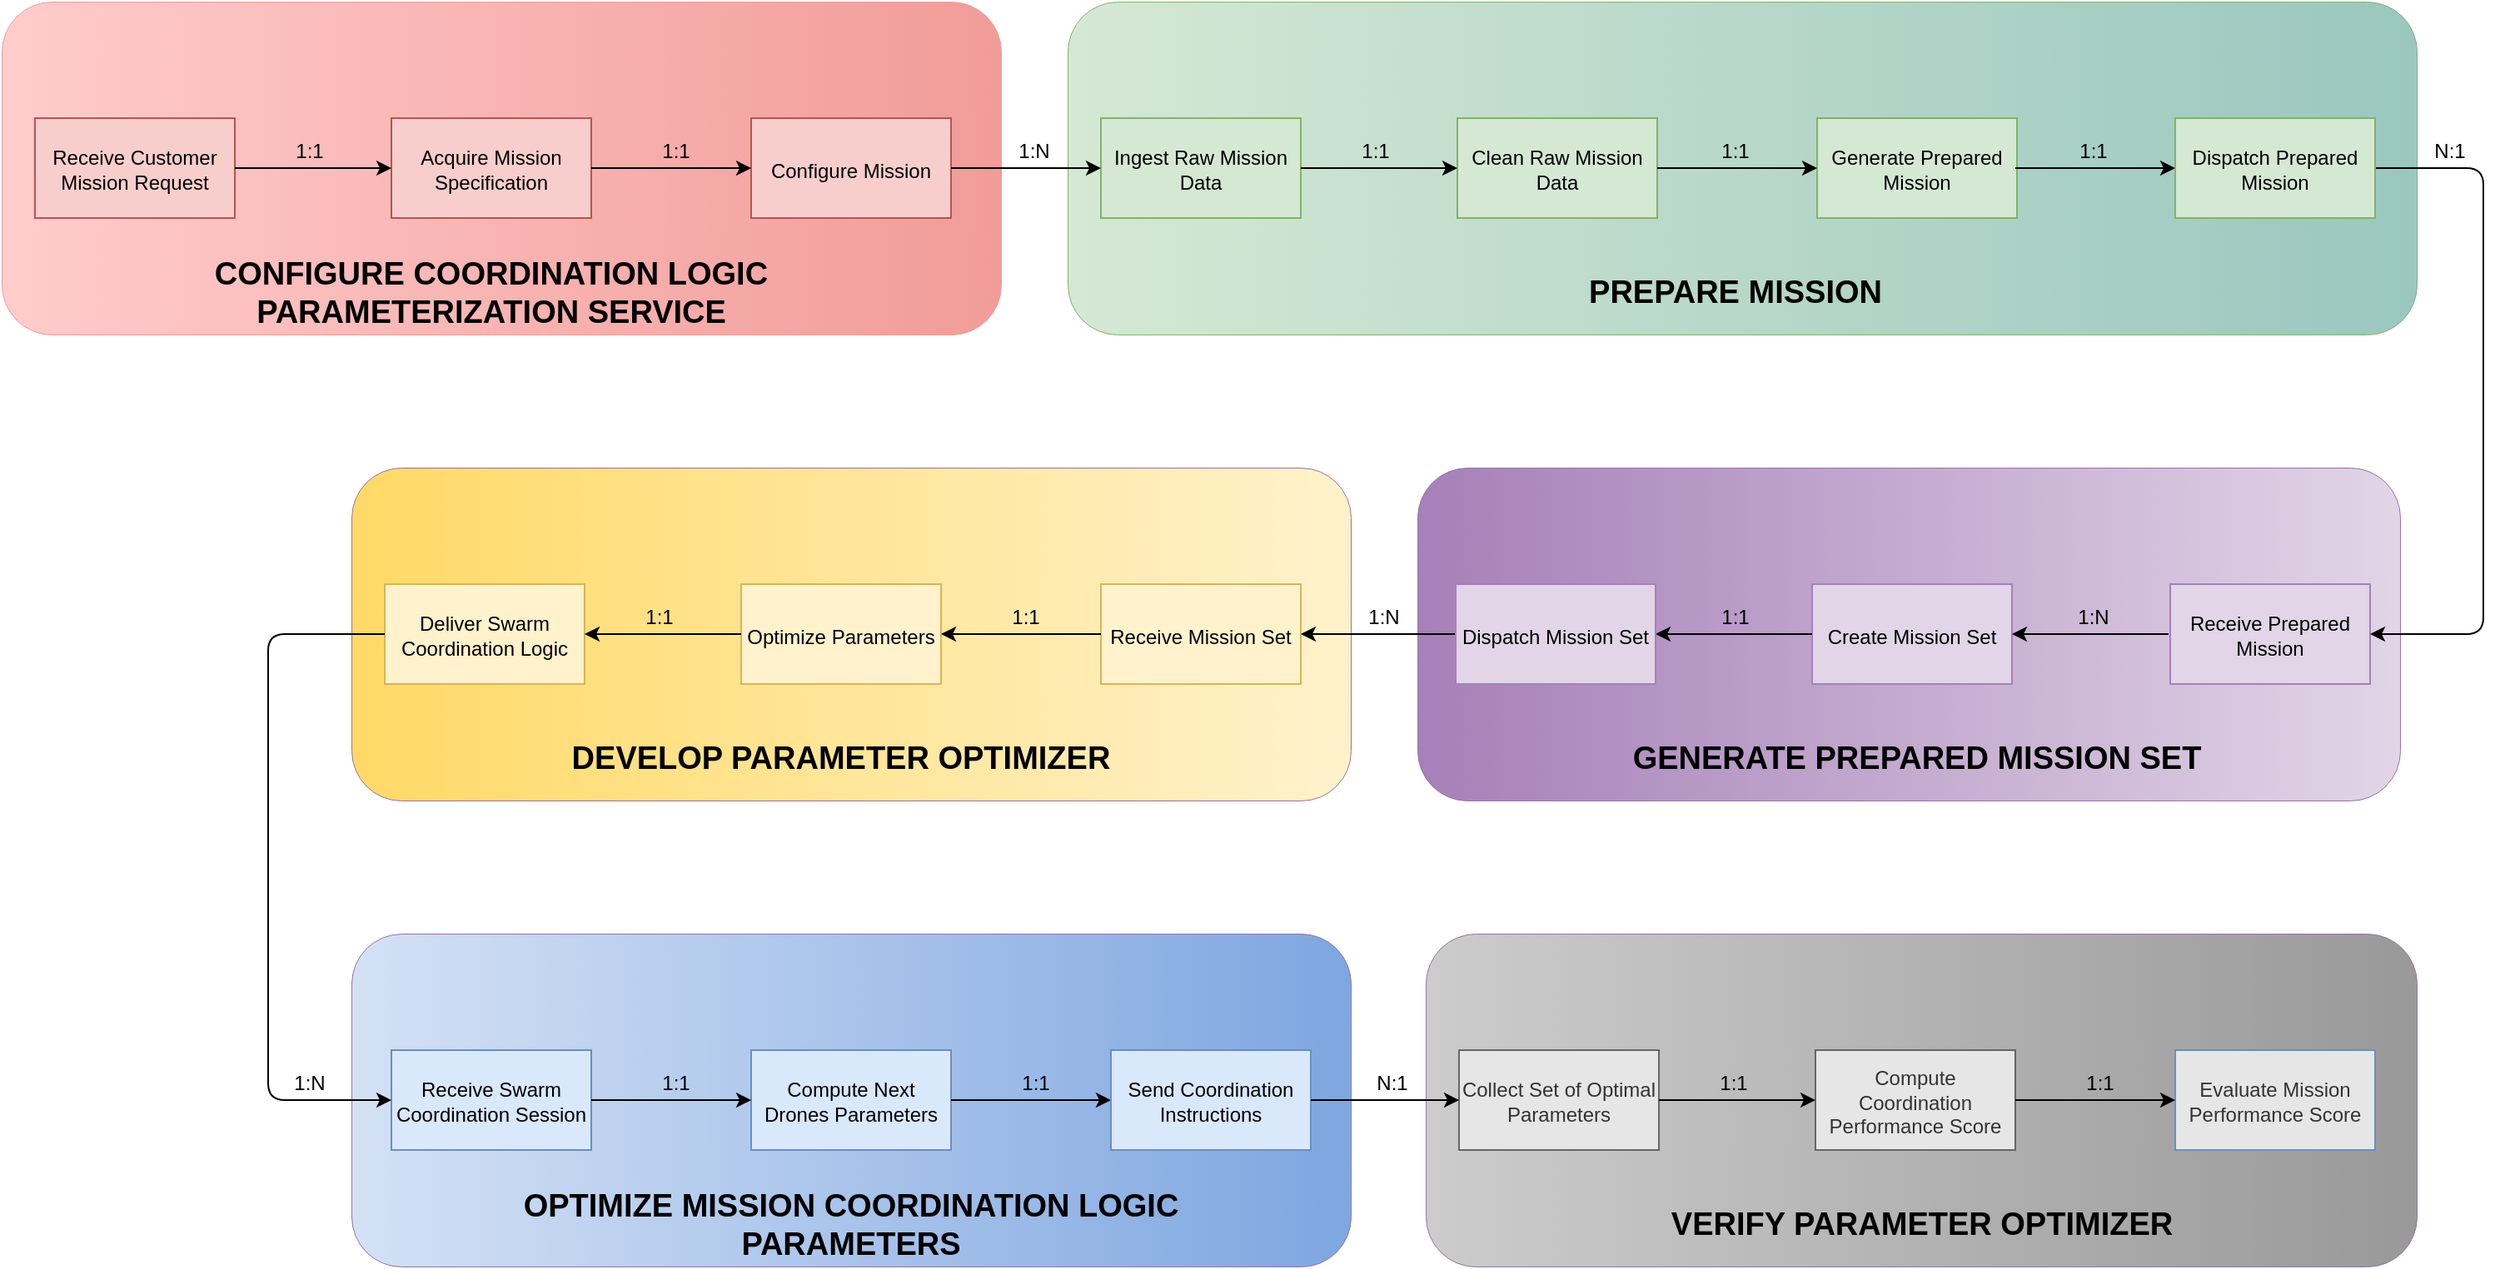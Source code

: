 <mxfile version="20.7.4" type="device"><diagram id="DMr0RwEuFnpG_pMcbXvV" name="Pagina-1"><mxGraphModel dx="1532" dy="820" grid="1" gridSize="10" guides="1" tooltips="1" connect="1" arrows="1" fold="1" page="1" pageScale="1" pageWidth="827" pageHeight="1169" math="0" shadow="0"><root><mxCell id="0"/><mxCell id="1" parent="0"/><mxCell id="oqqPUvD2HVeiTPIaYpO5-12" value="" style="rounded=1;whiteSpace=wrap;html=1;fillColor=#ffcccc;strokeColor=#F19C99;gradientColor=#F19C99;shadow=0;sketch=0;strokeWidth=0.5;glass=0;gradientDirection=east;" parent="1" vertex="1"><mxGeometry x="120" y="40" width="600" height="200" as="geometry"/></mxCell><mxCell id="dUVxUXvOjs3GDt1inyc5-2" value="&lt;font size=&quot;1&quot; style=&quot;&quot;&gt;&lt;b style=&quot;font-size: 19px;&quot;&gt;CONFIGURE COORDINATION LOGIC PARAMETERIZATION SERVICE&lt;/b&gt;&lt;/font&gt;" style="text;html=1;strokeColor=none;fillColor=none;align=center;verticalAlign=middle;whiteSpace=wrap;rounded=0;" parent="1" vertex="1"><mxGeometry x="154" y="200" width="520" height="30" as="geometry"/></mxCell><mxCell id="dUVxUXvOjs3GDt1inyc5-3" value="&lt;p style=&quot;line-height: 58%;&quot;&gt;&lt;font style=&quot;font-size: 12px;&quot;&gt;Receive Customer Mission Request&lt;/font&gt;&lt;/p&gt;" style="rounded=0;whiteSpace=wrap;html=1;fontSize=19;fillColor=#f8cecc;strokeColor=#b85450;" parent="1" vertex="1"><mxGeometry x="140" y="110" width="120" height="60" as="geometry"/></mxCell><mxCell id="dUVxUXvOjs3GDt1inyc5-5" value="&lt;p style=&quot;line-height: 58%;&quot;&gt;&lt;font style=&quot;font-size: 12px;&quot;&gt;Acquire Mission Specification&lt;/font&gt;&lt;/p&gt;" style="rounded=0;whiteSpace=wrap;html=1;fontSize=19;fillColor=#f8cecc;strokeColor=#b85450;" parent="1" vertex="1"><mxGeometry x="354" y="110" width="120" height="60" as="geometry"/></mxCell><mxCell id="dUVxUXvOjs3GDt1inyc5-6" value="&lt;p style=&quot;line-height: 58%;&quot;&gt;&lt;font style=&quot;font-size: 12px;&quot;&gt;Configure Mission&lt;/font&gt;&lt;/p&gt;" style="rounded=0;whiteSpace=wrap;html=1;fontSize=19;fillColor=#f8cecc;strokeColor=#b85450;" parent="1" vertex="1"><mxGeometry x="570" y="110" width="120" height="60" as="geometry"/></mxCell><mxCell id="dUVxUXvOjs3GDt1inyc5-7" value="" style="endArrow=classic;html=1;rounded=0;fontSize=12;exitX=1;exitY=0.5;exitDx=0;exitDy=0;entryX=0;entryY=0.5;entryDx=0;entryDy=0;" parent="1" source="dUVxUXvOjs3GDt1inyc5-3" target="dUVxUXvOjs3GDt1inyc5-5" edge="1"><mxGeometry width="50" height="50" relative="1" as="geometry"><mxPoint x="220" y="340" as="sourcePoint"/><mxPoint x="270" y="290" as="targetPoint"/></mxGeometry></mxCell><mxCell id="dUVxUXvOjs3GDt1inyc5-8" value="" style="endArrow=classic;html=1;rounded=0;fontSize=12;exitX=1;exitY=0.5;exitDx=0;exitDy=0;entryX=0;entryY=0.5;entryDx=0;entryDy=0;" parent="1" source="dUVxUXvOjs3GDt1inyc5-5" target="dUVxUXvOjs3GDt1inyc5-6" edge="1"><mxGeometry width="50" height="50" relative="1" as="geometry"><mxPoint x="510" y="80" as="sourcePoint"/><mxPoint x="560" y="30" as="targetPoint"/></mxGeometry></mxCell><mxCell id="dUVxUXvOjs3GDt1inyc5-9" value="1:1" style="text;html=1;strokeColor=none;fillColor=none;align=center;verticalAlign=middle;whiteSpace=wrap;rounded=0;fontSize=12;" parent="1" vertex="1"><mxGeometry x="290" y="120" width="30" height="20" as="geometry"/></mxCell><mxCell id="dUVxUXvOjs3GDt1inyc5-10" value="1:1" style="text;html=1;strokeColor=none;fillColor=none;align=center;verticalAlign=middle;whiteSpace=wrap;rounded=0;fontSize=12;" parent="1" vertex="1"><mxGeometry x="510" y="120" width="30" height="20" as="geometry"/></mxCell><mxCell id="dUVxUXvOjs3GDt1inyc5-11" value="" style="rounded=1;whiteSpace=wrap;html=1;fillColor=#d5e8d4;strokeColor=#82b366;shadow=0;sketch=0;strokeWidth=0.5;glass=0;gradientColor=#9AC7BF;gradientDirection=east;" parent="1" vertex="1"><mxGeometry x="760" y="40" width="810" height="200" as="geometry"/></mxCell><mxCell id="dUVxUXvOjs3GDt1inyc5-12" value="&lt;font size=&quot;1&quot; style=&quot;&quot;&gt;&lt;b style=&quot;font-size: 19px;&quot;&gt;PREPARE MISSION&lt;/b&gt;&lt;/font&gt;" style="text;html=1;strokeColor=none;fillColor=none;align=center;verticalAlign=middle;whiteSpace=wrap;rounded=0;" parent="1" vertex="1"><mxGeometry x="901" y="200" width="520" height="30" as="geometry"/></mxCell><mxCell id="dUVxUXvOjs3GDt1inyc5-13" value="&lt;p style=&quot;line-height: 58%;&quot;&gt;&lt;font style=&quot;font-size: 12px;&quot;&gt;Ingest Raw Mission Data&lt;/font&gt;&lt;/p&gt;" style="rounded=0;whiteSpace=wrap;html=1;fontSize=19;fillColor=#d5e8d4;strokeColor=#82b366;" parent="1" vertex="1"><mxGeometry x="780" y="110" width="120" height="60" as="geometry"/></mxCell><mxCell id="dUVxUXvOjs3GDt1inyc5-14" value="&lt;p style=&quot;line-height: 58%;&quot;&gt;&lt;font style=&quot;font-size: 12px;&quot;&gt;Clean Raw Mission Data&lt;/font&gt;&lt;/p&gt;" style="rounded=0;whiteSpace=wrap;html=1;fontSize=19;fillColor=#d5e8d4;strokeColor=#82b366;" parent="1" vertex="1"><mxGeometry x="994" y="110" width="120" height="60" as="geometry"/></mxCell><mxCell id="dUVxUXvOjs3GDt1inyc5-15" value="&lt;p style=&quot;line-height: 58%;&quot;&gt;&lt;font style=&quot;font-size: 12px;&quot;&gt;Generate Prepared Mission&lt;/font&gt;&lt;/p&gt;" style="rounded=0;whiteSpace=wrap;html=1;fontSize=19;fillColor=#d5e8d4;strokeColor=#82b366;" parent="1" vertex="1"><mxGeometry x="1210" y="110" width="120" height="60" as="geometry"/></mxCell><mxCell id="dUVxUXvOjs3GDt1inyc5-16" value="" style="endArrow=classic;html=1;rounded=0;fontSize=12;exitX=1;exitY=0.5;exitDx=0;exitDy=0;entryX=0;entryY=0.5;entryDx=0;entryDy=0;" parent="1" source="dUVxUXvOjs3GDt1inyc5-13" target="dUVxUXvOjs3GDt1inyc5-14" edge="1"><mxGeometry width="50" height="50" relative="1" as="geometry"><mxPoint x="860" y="340" as="sourcePoint"/><mxPoint x="910" y="290" as="targetPoint"/></mxGeometry></mxCell><mxCell id="dUVxUXvOjs3GDt1inyc5-17" value="" style="endArrow=classic;html=1;rounded=0;fontSize=12;exitX=1;exitY=0.5;exitDx=0;exitDy=0;entryX=0;entryY=0.5;entryDx=0;entryDy=0;" parent="1" source="dUVxUXvOjs3GDt1inyc5-14" target="dUVxUXvOjs3GDt1inyc5-15" edge="1"><mxGeometry width="50" height="50" relative="1" as="geometry"><mxPoint x="1150" y="80" as="sourcePoint"/><mxPoint x="1200" y="30" as="targetPoint"/></mxGeometry></mxCell><mxCell id="dUVxUXvOjs3GDt1inyc5-18" value="1:1" style="text;html=1;strokeColor=none;fillColor=none;align=center;verticalAlign=middle;whiteSpace=wrap;rounded=0;fontSize=12;" parent="1" vertex="1"><mxGeometry x="930" y="120" width="30" height="20" as="geometry"/></mxCell><mxCell id="dUVxUXvOjs3GDt1inyc5-19" value="1:1" style="text;html=1;strokeColor=none;fillColor=none;align=center;verticalAlign=middle;whiteSpace=wrap;rounded=0;fontSize=12;" parent="1" vertex="1"><mxGeometry x="1146" y="120" width="30" height="20" as="geometry"/></mxCell><mxCell id="dUVxUXvOjs3GDt1inyc5-20" value="" style="endArrow=classic;html=1;rounded=0;fontSize=12;exitX=1;exitY=0.5;exitDx=0;exitDy=0;entryX=0;entryY=0.5;entryDx=0;entryDy=0;" parent="1" source="dUVxUXvOjs3GDt1inyc5-6" target="dUVxUXvOjs3GDt1inyc5-13" edge="1"><mxGeometry width="50" height="50" relative="1" as="geometry"><mxPoint x="660" y="350" as="sourcePoint"/><mxPoint x="710" y="300" as="targetPoint"/></mxGeometry></mxCell><mxCell id="dUVxUXvOjs3GDt1inyc5-21" value="1:N" style="text;html=1;strokeColor=none;fillColor=none;align=center;verticalAlign=middle;whiteSpace=wrap;rounded=0;fontSize=12;" parent="1" vertex="1"><mxGeometry x="720" y="120" width="40" height="20" as="geometry"/></mxCell><mxCell id="dUVxUXvOjs3GDt1inyc5-22" value="" style="rounded=1;whiteSpace=wrap;html=1;fillColor=#e1d5e7;strokeColor=#9673a6;shadow=0;sketch=0;strokeWidth=0.5;glass=0;gradientColor=#A680B8;gradientDirection=west;" parent="1" vertex="1"><mxGeometry x="970" y="320" width="590" height="200" as="geometry"/></mxCell><mxCell id="dUVxUXvOjs3GDt1inyc5-23" value="&lt;span style=&quot;font-size: 19px;&quot;&gt;&lt;b&gt;GENERATE PREPARED MISSION SET&lt;/b&gt;&lt;/span&gt;" style="text;html=1;strokeColor=none;fillColor=none;align=center;verticalAlign=middle;whiteSpace=wrap;rounded=0;" parent="1" vertex="1"><mxGeometry x="1010" y="480" width="520" height="30" as="geometry"/></mxCell><mxCell id="dUVxUXvOjs3GDt1inyc5-24" value="&lt;p style=&quot;line-height: 58%;&quot;&gt;&lt;font style=&quot;font-size: 12px;&quot;&gt;Create Mission Set&lt;/font&gt;&lt;/p&gt;" style="rounded=0;whiteSpace=wrap;html=1;fontSize=19;fillColor=#e1d5e7;strokeColor=#A680B8;" parent="1" vertex="1"><mxGeometry x="1207" y="390" width="120" height="60" as="geometry"/></mxCell><mxCell id="dUVxUXvOjs3GDt1inyc5-26" value="&lt;p style=&quot;line-height: 58%;&quot;&gt;&lt;span style=&quot;font-size: 12px;&quot;&gt;Receive Prepared Mission&lt;/span&gt;&lt;/p&gt;" style="rounded=0;whiteSpace=wrap;html=1;fontSize=19;fillColor=#E1D5E7;strokeColor=#A680B8;" parent="1" vertex="1"><mxGeometry x="1422" y="390" width="120" height="60" as="geometry"/></mxCell><mxCell id="dUVxUXvOjs3GDt1inyc5-27" value="" style="endArrow=none;html=1;rounded=0;fontSize=12;exitX=1;exitY=0.5;exitDx=0;exitDy=0;entryX=0;entryY=0.5;entryDx=0;entryDy=0;startArrow=classic;startFill=1;endFill=0;" parent="1" source="dUVxUXvOjs3GDt1inyc5-24" edge="1"><mxGeometry width="50" height="50" relative="1" as="geometry"><mxPoint x="1287" y="620" as="sourcePoint"/><mxPoint x="1421" y="420" as="targetPoint"/></mxGeometry></mxCell><mxCell id="dUVxUXvOjs3GDt1inyc5-29" value="1:N" style="text;html=1;strokeColor=none;fillColor=none;align=center;verticalAlign=middle;whiteSpace=wrap;rounded=0;fontSize=12;" parent="1" vertex="1"><mxGeometry x="1361" y="400" width="30" height="20" as="geometry"/></mxCell><mxCell id="dUVxUXvOjs3GDt1inyc5-31" value="" style="endArrow=classic;html=1;rounded=1;fontSize=12;entryX=1;entryY=0.5;entryDx=0;entryDy=0;exitX=1;exitY=0.5;exitDx=0;exitDy=0;" parent="1" source="uW7RBMvdXutSyzCUUEnO-3" target="dUVxUXvOjs3GDt1inyc5-26" edge="1"><mxGeometry width="50" height="50" relative="1" as="geometry"><mxPoint x="1550" y="140" as="sourcePoint"/><mxPoint x="1530" y="140" as="targetPoint"/><Array as="points"><mxPoint x="1610" y="140"/><mxPoint x="1610" y="420"/></Array></mxGeometry></mxCell><mxCell id="dUVxUXvOjs3GDt1inyc5-32" value="N:1" style="text;html=1;strokeColor=none;fillColor=none;align=center;verticalAlign=middle;whiteSpace=wrap;rounded=0;fontSize=12;" parent="1" vertex="1"><mxGeometry x="1570" y="120" width="40" height="20" as="geometry"/></mxCell><mxCell id="dUVxUXvOjs3GDt1inyc5-33" value="" style="rounded=1;whiteSpace=wrap;html=1;fillColor=#D4E1F5;strokeColor=#9673a6;shadow=0;sketch=0;strokeWidth=0.5;glass=0;gradientColor=#7EA6E0;gradientDirection=east;" parent="1" vertex="1"><mxGeometry x="330" y="600" width="600" height="200" as="geometry"/></mxCell><mxCell id="dUVxUXvOjs3GDt1inyc5-34" value="&lt;font size=&quot;1&quot; style=&quot;&quot;&gt;&lt;b style=&quot;font-size: 19px;&quot;&gt;OPTIMIZE MISSION COORDINATION LOGIC PARAMETERS&lt;/b&gt;&lt;/font&gt;" style="text;html=1;strokeColor=none;fillColor=none;align=center;verticalAlign=middle;whiteSpace=wrap;rounded=0;" parent="1" vertex="1"><mxGeometry x="370" y="760" width="520" height="30" as="geometry"/></mxCell><mxCell id="dUVxUXvOjs3GDt1inyc5-36" value="&lt;p style=&quot;line-height: 58%;&quot;&gt;&lt;font style=&quot;font-size: 12px;&quot;&gt;Receive Swarm Coordination Session&lt;/font&gt;&lt;/p&gt;" style="rounded=0;whiteSpace=wrap;html=1;fontSize=19;fillColor=#dae8fc;strokeColor=#6c8ebf;" parent="1" vertex="1"><mxGeometry x="354" y="670" width="120" height="60" as="geometry"/></mxCell><mxCell id="dUVxUXvOjs3GDt1inyc5-37" value="&lt;p style=&quot;line-height: 58%;&quot;&gt;&lt;span style=&quot;font-size: 12px;&quot;&gt;Compute Next Drones Parameters&lt;/span&gt;&lt;br&gt;&lt;/p&gt;" style="rounded=0;whiteSpace=wrap;html=1;fontSize=19;fillColor=#dae8fc;strokeColor=#6c8ebf;" parent="1" vertex="1"><mxGeometry x="570" y="670" width="120" height="60" as="geometry"/></mxCell><mxCell id="dUVxUXvOjs3GDt1inyc5-39" value="" style="endArrow=classic;html=1;rounded=0;fontSize=12;exitX=1;exitY=0.5;exitDx=0;exitDy=0;entryX=0;entryY=0.5;entryDx=0;entryDy=0;startArrow=none;startFill=0;endFill=1;" parent="1" source="dUVxUXvOjs3GDt1inyc5-36" target="dUVxUXvOjs3GDt1inyc5-37" edge="1"><mxGeometry width="50" height="50" relative="1" as="geometry"><mxPoint x="510" y="640" as="sourcePoint"/><mxPoint x="560" y="590" as="targetPoint"/></mxGeometry></mxCell><mxCell id="dUVxUXvOjs3GDt1inyc5-41" value="1:1" style="text;html=1;strokeColor=none;fillColor=none;align=center;verticalAlign=middle;whiteSpace=wrap;rounded=0;fontSize=12;" parent="1" vertex="1"><mxGeometry x="510" y="680" width="30" height="20" as="geometry"/></mxCell><mxCell id="dUVxUXvOjs3GDt1inyc5-43" value="" style="rounded=1;whiteSpace=wrap;html=1;fillColor=#FFF2CC;strokeColor=#9673a6;shadow=0;sketch=0;strokeWidth=0.5;glass=0;gradientColor=#FFD966;gradientDirection=west;" parent="1" vertex="1"><mxGeometry x="330" y="320" width="600" height="200" as="geometry"/></mxCell><mxCell id="dUVxUXvOjs3GDt1inyc5-44" value="&lt;font size=&quot;1&quot; style=&quot;&quot;&gt;&lt;b style=&quot;font-size: 19px;&quot;&gt;DEVELOP PARAMETER OPTIMIZER&lt;/b&gt;&lt;/font&gt;" style="text;html=1;strokeColor=none;fillColor=none;align=center;verticalAlign=middle;whiteSpace=wrap;rounded=0;" parent="1" vertex="1"><mxGeometry x="364" y="480" width="520" height="30" as="geometry"/></mxCell><mxCell id="dUVxUXvOjs3GDt1inyc5-45" value="&lt;p style=&quot;line-height: 58%;&quot;&gt;&lt;font style=&quot;font-size: 12px;&quot;&gt;Deliver Swarm Coordination Logic&lt;/font&gt;&lt;/p&gt;" style="rounded=0;whiteSpace=wrap;html=1;fontSize=19;fillColor=#fff2cc;strokeColor=#d6b656;" parent="1" vertex="1"><mxGeometry x="350" y="390" width="120" height="60" as="geometry"/></mxCell><mxCell id="dUVxUXvOjs3GDt1inyc5-46" value="&lt;p style=&quot;line-height: 58%;&quot;&gt;&lt;font style=&quot;font-size: 12px;&quot;&gt;Optimize Parameters&lt;/font&gt;&lt;/p&gt;" style="rounded=0;whiteSpace=wrap;html=1;fontSize=19;fillColor=#fff2cc;strokeColor=#d6b656;" parent="1" vertex="1"><mxGeometry x="564" y="390" width="120" height="60" as="geometry"/></mxCell><mxCell id="dUVxUXvOjs3GDt1inyc5-47" value="&lt;p style=&quot;line-height: 58%;&quot;&gt;&lt;span style=&quot;font-size: 12px;&quot;&gt;Receive Mission Set&lt;/span&gt;&lt;/p&gt;" style="rounded=0;whiteSpace=wrap;html=1;fontSize=19;fillColor=#fff2cc;strokeColor=#d6b656;" parent="1" vertex="1"><mxGeometry x="780" y="390" width="120" height="60" as="geometry"/></mxCell><mxCell id="dUVxUXvOjs3GDt1inyc5-48" value="" style="endArrow=none;html=1;rounded=0;fontSize=12;exitX=1;exitY=0.5;exitDx=0;exitDy=0;entryX=0;entryY=0.5;entryDx=0;entryDy=0;startArrow=classic;startFill=1;endFill=0;" parent="1" source="dUVxUXvOjs3GDt1inyc5-45" target="dUVxUXvOjs3GDt1inyc5-46" edge="1"><mxGeometry width="50" height="50" relative="1" as="geometry"><mxPoint x="430" y="620" as="sourcePoint"/><mxPoint x="480" y="570" as="targetPoint"/></mxGeometry></mxCell><mxCell id="dUVxUXvOjs3GDt1inyc5-49" value="" style="endArrow=none;html=1;rounded=0;fontSize=12;exitX=1;exitY=0.5;exitDx=0;exitDy=0;entryX=0;entryY=0.5;entryDx=0;entryDy=0;startArrow=classic;startFill=1;endFill=0;" parent="1" source="dUVxUXvOjs3GDt1inyc5-46" target="dUVxUXvOjs3GDt1inyc5-47" edge="1"><mxGeometry width="50" height="50" relative="1" as="geometry"><mxPoint x="720" y="360" as="sourcePoint"/><mxPoint x="770" y="310" as="targetPoint"/></mxGeometry></mxCell><mxCell id="dUVxUXvOjs3GDt1inyc5-50" value="1:1" style="text;html=1;strokeColor=none;fillColor=none;align=center;verticalAlign=middle;whiteSpace=wrap;rounded=0;fontSize=12;" parent="1" vertex="1"><mxGeometry x="500" y="400" width="30" height="20" as="geometry"/></mxCell><mxCell id="dUVxUXvOjs3GDt1inyc5-51" value="1:1" style="text;html=1;strokeColor=none;fillColor=none;align=center;verticalAlign=middle;whiteSpace=wrap;rounded=0;fontSize=12;" parent="1" vertex="1"><mxGeometry x="720" y="400" width="30" height="20" as="geometry"/></mxCell><mxCell id="dUVxUXvOjs3GDt1inyc5-52" value="1:N" style="text;html=1;strokeColor=none;fillColor=none;align=center;verticalAlign=middle;whiteSpace=wrap;rounded=0;fontSize=12;" parent="1" vertex="1"><mxGeometry x="930" y="400" width="40" height="20" as="geometry"/></mxCell><mxCell id="dUVxUXvOjs3GDt1inyc5-53" value="" style="endArrow=classic;html=1;rounded=1;fontSize=12;entryX=1;entryY=0.5;entryDx=0;entryDy=0;exitX=0;exitY=0.5;exitDx=0;exitDy=0;" parent="1" source="uW7RBMvdXutSyzCUUEnO-6" target="dUVxUXvOjs3GDt1inyc5-47" edge="1"><mxGeometry width="50" height="50" relative="1" as="geometry"><mxPoint x="730" y="530" as="sourcePoint"/><mxPoint x="890" y="550" as="targetPoint"/></mxGeometry></mxCell><mxCell id="dUVxUXvOjs3GDt1inyc5-54" value="" style="endArrow=classic;html=1;rounded=1;fontSize=12;exitX=0;exitY=0.5;exitDx=0;exitDy=0;entryX=0;entryY=0.5;entryDx=0;entryDy=0;" parent="1" source="dUVxUXvOjs3GDt1inyc5-45" target="dUVxUXvOjs3GDt1inyc5-36" edge="1"><mxGeometry width="50" height="50" relative="1" as="geometry"><mxPoint x="40" y="470" as="sourcePoint"/><mxPoint x="140" y="700" as="targetPoint"/><Array as="points"><mxPoint x="280" y="420"/><mxPoint x="280" y="700"/></Array></mxGeometry></mxCell><mxCell id="dUVxUXvOjs3GDt1inyc5-56" value="1:N" style="text;html=1;strokeColor=none;fillColor=none;align=center;verticalAlign=middle;whiteSpace=wrap;rounded=0;fontSize=12;" parent="1" vertex="1"><mxGeometry x="290" y="680" width="30" height="20" as="geometry"/></mxCell><mxCell id="dUVxUXvOjs3GDt1inyc5-57" value="" style="rounded=1;whiteSpace=wrap;html=1;fillColor=#CCCCCC;strokeColor=#9673a6;shadow=0;sketch=0;strokeWidth=0.5;glass=0;gradientColor=#999999;gradientDirection=east;" parent="1" vertex="1"><mxGeometry x="975" y="600" width="595" height="200" as="geometry"/></mxCell><mxCell id="dUVxUXvOjs3GDt1inyc5-58" value="&lt;font size=&quot;1&quot; style=&quot;&quot;&gt;&lt;b style=&quot;font-size: 19px;&quot;&gt;VERIFY PARAMETER OPTIMIZER&lt;/b&gt;&lt;/font&gt;" style="text;html=1;strokeColor=none;fillColor=none;align=center;verticalAlign=middle;whiteSpace=wrap;rounded=0;" parent="1" vertex="1"><mxGeometry x="1012.5" y="760" width="520" height="30" as="geometry"/></mxCell><mxCell id="dUVxUXvOjs3GDt1inyc5-59" value="&lt;p style=&quot;line-height: 58%;&quot;&gt;&lt;font style=&quot;font-size: 12px;&quot;&gt;Collect Set of Optimal Parameters&lt;/font&gt;&lt;/p&gt;" style="rounded=0;whiteSpace=wrap;html=1;fontSize=19;fillColor=#E6E6E6;strokeColor=#666666;fontColor=#333333;" parent="1" vertex="1"><mxGeometry x="995" y="670" width="120" height="60" as="geometry"/></mxCell><mxCell id="dUVxUXvOjs3GDt1inyc5-60" value="&lt;p style=&quot;line-height: 58%;&quot;&gt;&lt;span style=&quot;font-size: 12px;&quot;&gt;Compute Coordination Performance Score&lt;/span&gt;&lt;br&gt;&lt;/p&gt;" style="rounded=0;whiteSpace=wrap;html=1;fontSize=19;fillColor=#E6E6E6;strokeColor=#666666;fontColor=#333333;" parent="1" vertex="1"><mxGeometry x="1209" y="670" width="120" height="60" as="geometry"/></mxCell><mxCell id="dUVxUXvOjs3GDt1inyc5-61" value="&lt;p style=&quot;line-height: 58%;&quot;&gt;&lt;span style=&quot;color: rgb(51, 51, 51); font-size: 12px;&quot;&gt;Evaluate Mission Performance Score&lt;/span&gt;&lt;br&gt;&lt;/p&gt;" style="rounded=0;whiteSpace=wrap;html=1;fontSize=19;fillColor=#E6E6E6;strokeColor=#6c8ebf;" parent="1" vertex="1"><mxGeometry x="1425" y="670" width="120" height="60" as="geometry"/></mxCell><mxCell id="dUVxUXvOjs3GDt1inyc5-62" value="" style="endArrow=classic;html=1;rounded=0;fontSize=12;exitX=1;exitY=0.5;exitDx=0;exitDy=0;entryX=0;entryY=0.5;entryDx=0;entryDy=0;startArrow=none;startFill=0;endFill=1;" parent="1" source="dUVxUXvOjs3GDt1inyc5-59" target="dUVxUXvOjs3GDt1inyc5-60" edge="1"><mxGeometry width="50" height="50" relative="1" as="geometry"><mxPoint x="1075" y="900" as="sourcePoint"/><mxPoint x="1125" y="850" as="targetPoint"/></mxGeometry></mxCell><mxCell id="dUVxUXvOjs3GDt1inyc5-63" value="" style="endArrow=classic;html=1;rounded=0;fontSize=12;exitX=1;exitY=0.5;exitDx=0;exitDy=0;entryX=0;entryY=0.5;entryDx=0;entryDy=0;startArrow=none;startFill=0;endFill=1;" parent="1" source="dUVxUXvOjs3GDt1inyc5-60" target="dUVxUXvOjs3GDt1inyc5-61" edge="1"><mxGeometry width="50" height="50" relative="1" as="geometry"><mxPoint x="1365" y="640" as="sourcePoint"/><mxPoint x="1415" y="590" as="targetPoint"/></mxGeometry></mxCell><mxCell id="dUVxUXvOjs3GDt1inyc5-64" value="1:1" style="text;html=1;strokeColor=none;fillColor=none;align=center;verticalAlign=middle;whiteSpace=wrap;rounded=0;fontSize=12;" parent="1" vertex="1"><mxGeometry x="1145" y="680" width="30" height="20" as="geometry"/></mxCell><mxCell id="dUVxUXvOjs3GDt1inyc5-65" value="1:1" style="text;html=1;strokeColor=none;fillColor=none;align=center;verticalAlign=middle;whiteSpace=wrap;rounded=0;fontSize=12;" parent="1" vertex="1"><mxGeometry x="1365" y="680" width="30" height="20" as="geometry"/></mxCell><mxCell id="dUVxUXvOjs3GDt1inyc5-66" value="N:1" style="text;html=1;strokeColor=none;fillColor=none;align=center;verticalAlign=middle;whiteSpace=wrap;rounded=0;fontSize=12;" parent="1" vertex="1"><mxGeometry x="940" y="680" width="30" height="20" as="geometry"/></mxCell><mxCell id="n396i3G_JbPpX-F5vU6Q-5" value="1:1" style="text;html=1;strokeColor=none;fillColor=none;align=center;verticalAlign=middle;whiteSpace=wrap;rounded=0;fontSize=12;" parent="1" vertex="1"><mxGeometry x="726" y="680" width="30" height="20" as="geometry"/></mxCell><mxCell id="n396i3G_JbPpX-F5vU6Q-6" value="" style="endArrow=classic;html=1;rounded=0;fontSize=12;exitX=1;exitY=0.5;exitDx=0;exitDy=0;entryX=0;entryY=0.5;entryDx=0;entryDy=0;startArrow=none;startFill=0;endFill=1;" parent="1" target="n396i3G_JbPpX-F5vU6Q-7" edge="1"><mxGeometry width="50" height="50" relative="1" as="geometry"><mxPoint x="690" y="700" as="sourcePoint"/><mxPoint x="776" y="590" as="targetPoint"/></mxGeometry></mxCell><mxCell id="n396i3G_JbPpX-F5vU6Q-7" value="&lt;p style=&quot;line-height: 58%;&quot;&gt;&lt;span style=&quot;font-size: 12px;&quot;&gt;Send Coordination Instructions&lt;/span&gt;&lt;br&gt;&lt;/p&gt;" style="rounded=0;whiteSpace=wrap;html=1;fontSize=19;fillColor=#dae8fc;strokeColor=#6c8ebf;" parent="1" vertex="1"><mxGeometry x="786" y="670" width="120" height="60" as="geometry"/></mxCell><mxCell id="n396i3G_JbPpX-F5vU6Q-8" value="" style="endArrow=classic;html=1;rounded=0;exitX=1;exitY=0.5;exitDx=0;exitDy=0;entryX=0;entryY=0.5;entryDx=0;entryDy=0;" parent="1" source="n396i3G_JbPpX-F5vU6Q-7" target="dUVxUXvOjs3GDt1inyc5-59" edge="1"><mxGeometry width="50" height="50" relative="1" as="geometry"><mxPoint x="910" y="900" as="sourcePoint"/><mxPoint x="960" y="850" as="targetPoint"/></mxGeometry></mxCell><mxCell id="uW7RBMvdXutSyzCUUEnO-1" value="" style="endArrow=classic;html=1;rounded=0;fontSize=12;exitX=1;exitY=0.5;exitDx=0;exitDy=0;entryX=0;entryY=0.5;entryDx=0;entryDy=0;" parent="1" target="uW7RBMvdXutSyzCUUEnO-3" edge="1"><mxGeometry width="50" height="50" relative="1" as="geometry"><mxPoint x="1329" y="140" as="sourcePoint"/><mxPoint x="1415" y="30" as="targetPoint"/></mxGeometry></mxCell><mxCell id="uW7RBMvdXutSyzCUUEnO-2" value="1:1" style="text;html=1;strokeColor=none;fillColor=none;align=center;verticalAlign=middle;whiteSpace=wrap;rounded=0;fontSize=12;" parent="1" vertex="1"><mxGeometry x="1361" y="120" width="30" height="20" as="geometry"/></mxCell><mxCell id="uW7RBMvdXutSyzCUUEnO-3" value="&lt;p style=&quot;line-height: 58%;&quot;&gt;&lt;font style=&quot;font-size: 12px;&quot;&gt;Dispatch Prepared Mission&lt;/font&gt;&lt;/p&gt;" style="rounded=0;whiteSpace=wrap;html=1;fontSize=19;fillColor=#d5e8d4;strokeColor=#82b366;" parent="1" vertex="1"><mxGeometry x="1425" y="110" width="120" height="60" as="geometry"/></mxCell><mxCell id="uW7RBMvdXutSyzCUUEnO-4" value="" style="endArrow=none;html=1;rounded=0;fontSize=12;exitX=1;exitY=0.5;exitDx=0;exitDy=0;entryX=0;entryY=0.5;entryDx=0;entryDy=0;startArrow=classic;startFill=1;endFill=0;" parent="1" source="uW7RBMvdXutSyzCUUEnO-6" edge="1"><mxGeometry width="50" height="50" relative="1" as="geometry"><mxPoint x="1073" y="620" as="sourcePoint"/><mxPoint x="1207" y="420" as="targetPoint"/></mxGeometry></mxCell><mxCell id="uW7RBMvdXutSyzCUUEnO-5" value="1:1" style="text;html=1;strokeColor=none;fillColor=none;align=center;verticalAlign=middle;whiteSpace=wrap;rounded=0;fontSize=12;" parent="1" vertex="1"><mxGeometry x="1146" y="400" width="30" height="20" as="geometry"/></mxCell><mxCell id="uW7RBMvdXutSyzCUUEnO-6" value="&lt;p style=&quot;line-height: 58%;&quot;&gt;&lt;font style=&quot;font-size: 12px;&quot;&gt;Dispatch Mission Set&lt;/font&gt;&lt;/p&gt;" style="rounded=0;whiteSpace=wrap;html=1;fontSize=19;fillColor=#e1d5e7;strokeColor=#A680B8;" parent="1" vertex="1"><mxGeometry x="993" y="390" width="120" height="60" as="geometry"/></mxCell></root></mxGraphModel></diagram></mxfile>